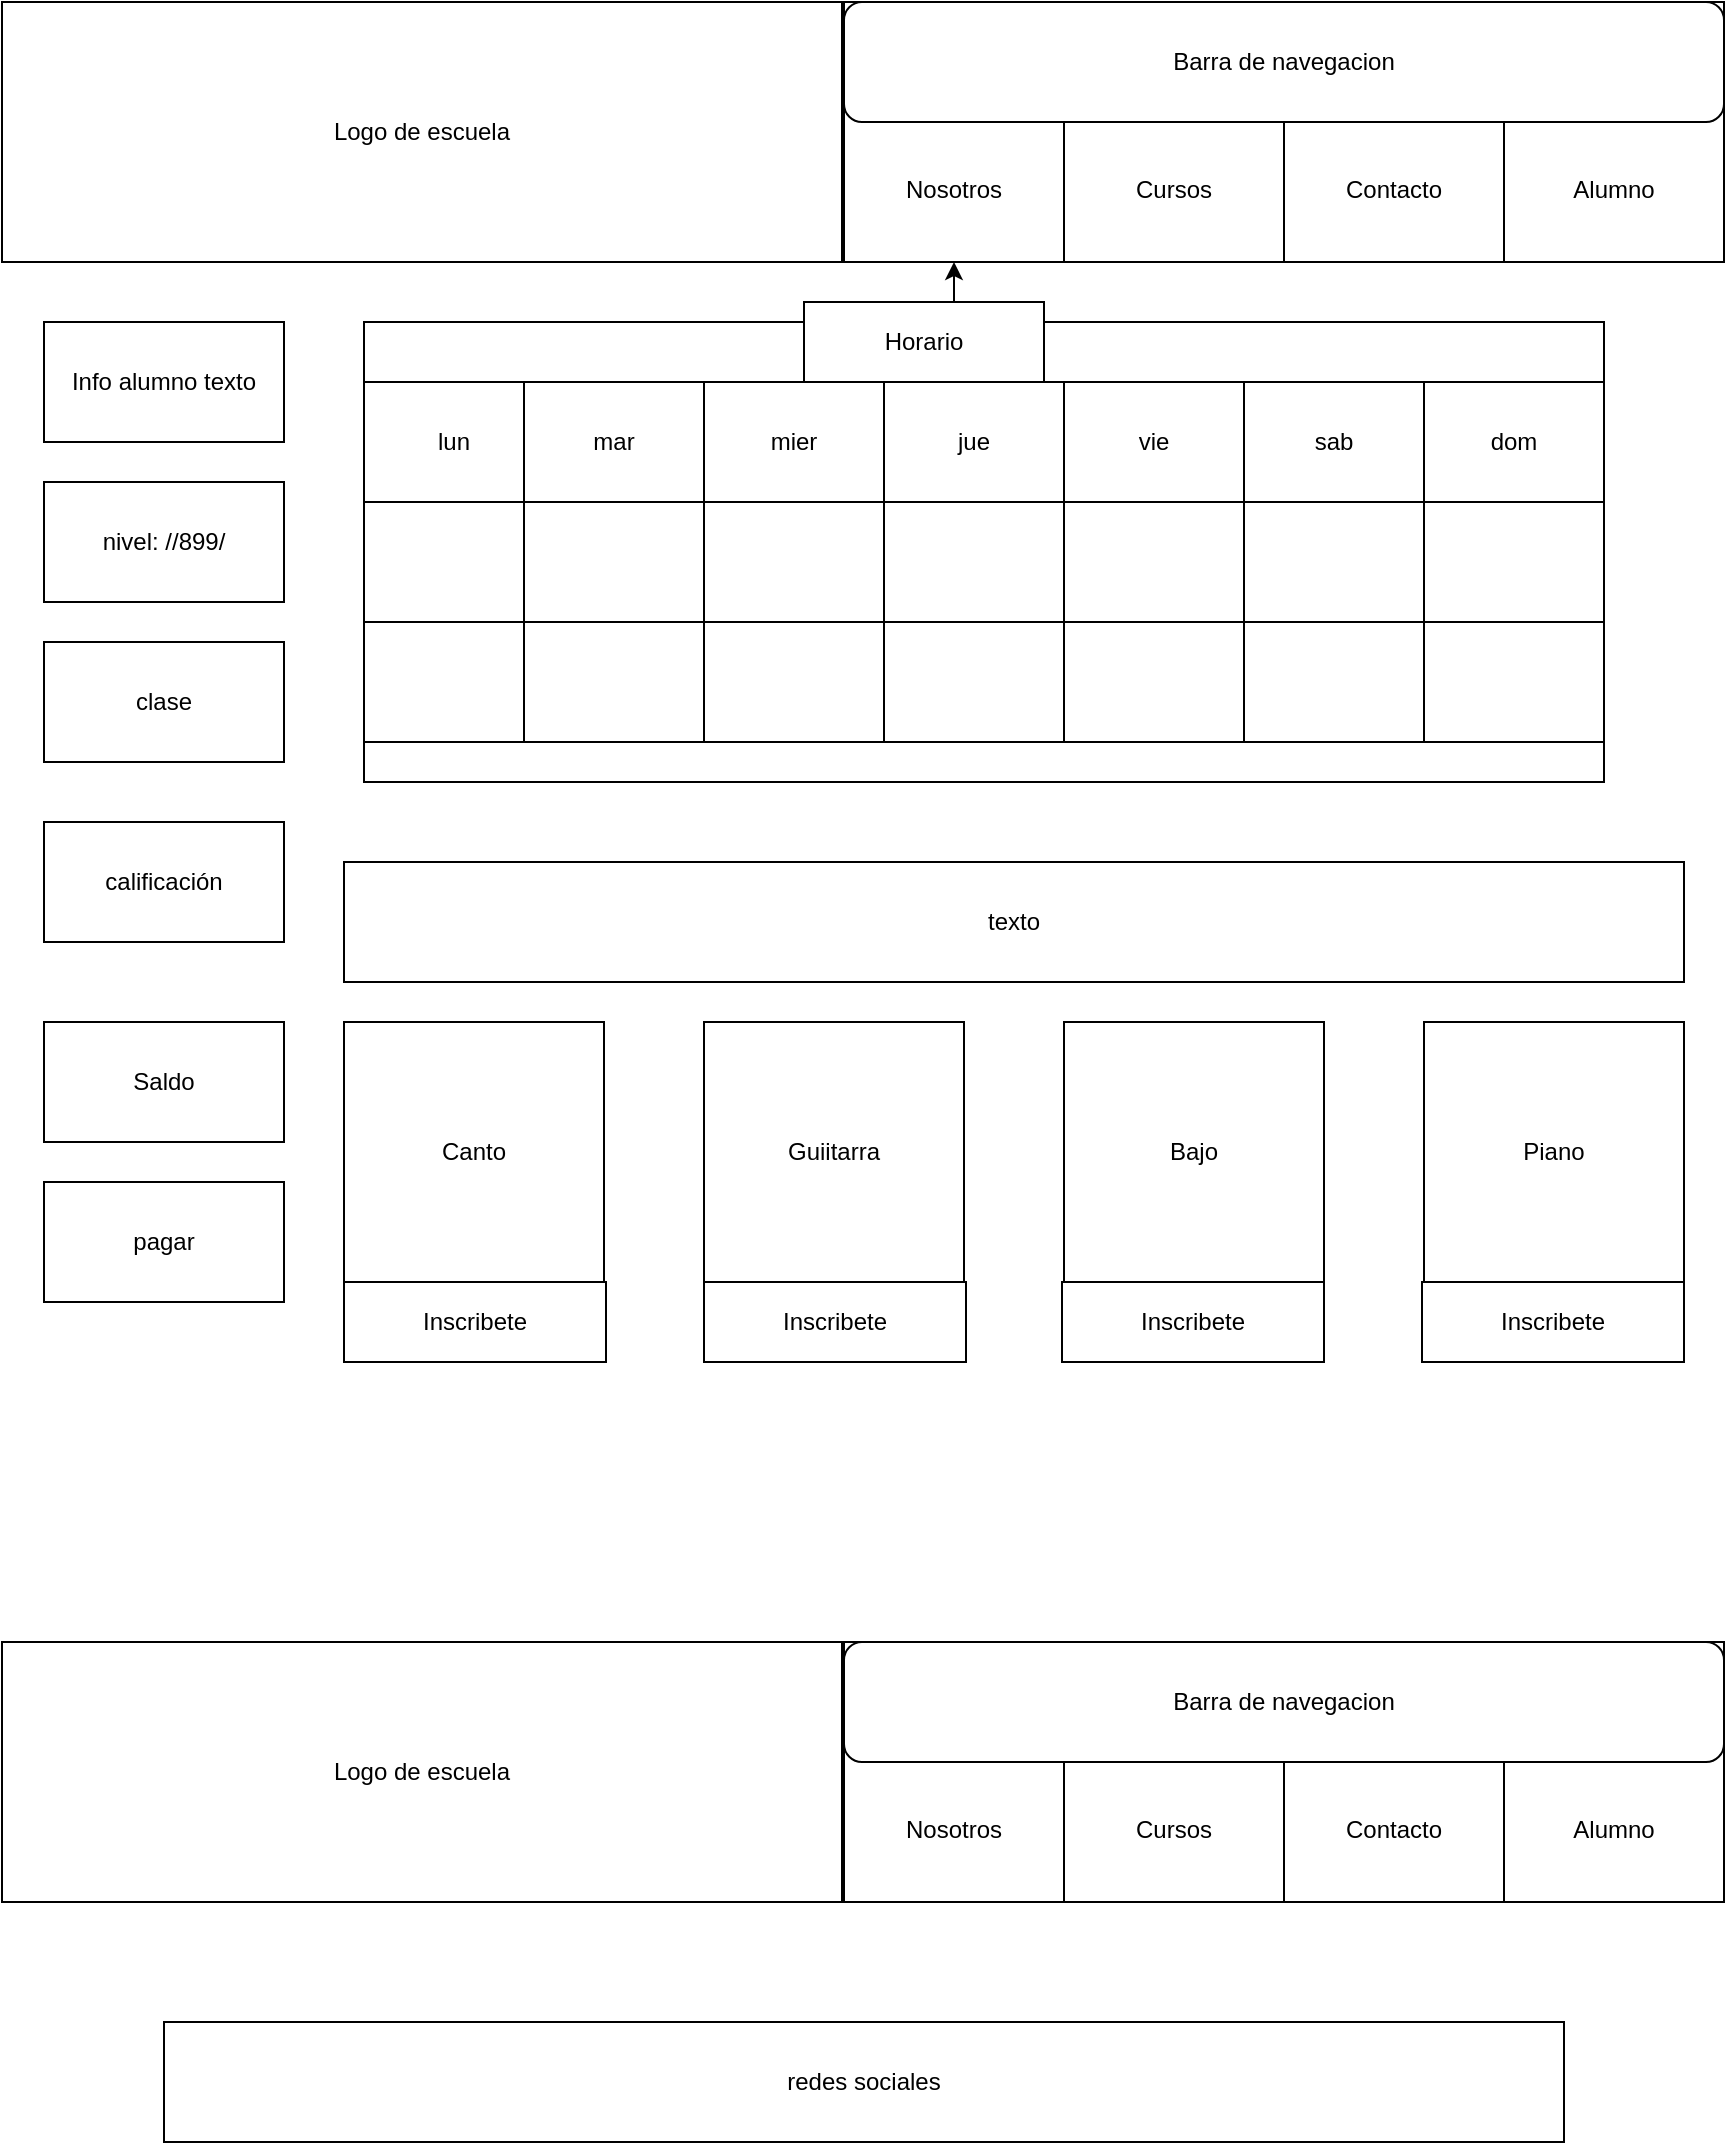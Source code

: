<mxfile version="24.3.1" type="device">
  <diagram name="Página-1" id="DuNaScynwWZVwuspMV-R">
    <mxGraphModel dx="2901" dy="1098" grid="1" gridSize="10" guides="1" tooltips="1" connect="1" arrows="1" fold="1" page="1" pageScale="1" pageWidth="827" pageHeight="1169" math="0" shadow="0">
      <root>
        <mxCell id="0" />
        <mxCell id="1" parent="0" />
        <mxCell id="GoMK4JTimeCGVESYkUcm-2" value="Logo de escuela" style="rounded=0;whiteSpace=wrap;html=1;" vertex="1" parent="1">
          <mxGeometry x="-1" width="420" height="130" as="geometry" />
        </mxCell>
        <mxCell id="GoMK4JTimeCGVESYkUcm-3" value="&lt;div&gt;&lt;br&gt;&lt;/div&gt;&lt;div&gt;&lt;br&gt;&lt;/div&gt;&lt;div&gt;&lt;br&gt;&lt;/div&gt;&lt;div&gt;&lt;br&gt;&lt;/div&gt;Nosotros" style="rounded=0;whiteSpace=wrap;html=1;" vertex="1" parent="1">
          <mxGeometry x="420" width="110" height="130" as="geometry" />
        </mxCell>
        <mxCell id="GoMK4JTimeCGVESYkUcm-4" value="&lt;div&gt;&lt;br&gt;&lt;/div&gt;&lt;div&gt;&lt;br&gt;&lt;/div&gt;&lt;div&gt;&lt;br&gt;&lt;/div&gt;&lt;div&gt;&lt;br&gt;&lt;/div&gt;&lt;div&gt;Cursos&lt;/div&gt;" style="rounded=0;whiteSpace=wrap;html=1;" vertex="1" parent="1">
          <mxGeometry x="530" width="110" height="130" as="geometry" />
        </mxCell>
        <mxCell id="GoMK4JTimeCGVESYkUcm-5" value="&lt;div&gt;&lt;br&gt;&lt;/div&gt;&lt;div&gt;&lt;br&gt;&lt;/div&gt;&lt;div&gt;&lt;br&gt;&lt;/div&gt;&lt;div&gt;&lt;br&gt;&lt;/div&gt;&lt;div&gt;Contacto&lt;/div&gt;" style="rounded=0;whiteSpace=wrap;html=1;" vertex="1" parent="1">
          <mxGeometry x="640" width="110" height="130" as="geometry" />
        </mxCell>
        <mxCell id="GoMK4JTimeCGVESYkUcm-6" value="&lt;div&gt;&lt;br&gt;&lt;/div&gt;&lt;div&gt;&lt;br&gt;&lt;/div&gt;&lt;div&gt;&lt;br&gt;&lt;/div&gt;&lt;div&gt;&lt;br&gt;&lt;/div&gt;&lt;div&gt;Alumno&lt;/div&gt;" style="rounded=0;whiteSpace=wrap;html=1;" vertex="1" parent="1">
          <mxGeometry x="750" width="110" height="130" as="geometry" />
        </mxCell>
        <mxCell id="GoMK4JTimeCGVESYkUcm-7" value="Barra de navegacion" style="rounded=1;whiteSpace=wrap;html=1;" vertex="1" parent="1">
          <mxGeometry x="420" width="440" height="60" as="geometry" />
        </mxCell>
        <mxCell id="GoMK4JTimeCGVESYkUcm-8" value="Logo de escuela" style="rounded=0;whiteSpace=wrap;html=1;" vertex="1" parent="1">
          <mxGeometry x="-1" y="820" width="420" height="130" as="geometry" />
        </mxCell>
        <mxCell id="GoMK4JTimeCGVESYkUcm-9" value="&lt;div&gt;&lt;br&gt;&lt;/div&gt;&lt;div&gt;&lt;br&gt;&lt;/div&gt;&lt;div&gt;&lt;br&gt;&lt;/div&gt;&lt;div&gt;&lt;br&gt;&lt;/div&gt;Nosotros" style="rounded=0;whiteSpace=wrap;html=1;" vertex="1" parent="1">
          <mxGeometry x="420" y="820" width="110" height="130" as="geometry" />
        </mxCell>
        <mxCell id="GoMK4JTimeCGVESYkUcm-10" value="&lt;div&gt;&lt;br&gt;&lt;/div&gt;&lt;div&gt;&lt;br&gt;&lt;/div&gt;&lt;div&gt;&lt;br&gt;&lt;/div&gt;&lt;div&gt;&lt;br&gt;&lt;/div&gt;&lt;div&gt;Cursos&lt;/div&gt;" style="rounded=0;whiteSpace=wrap;html=1;" vertex="1" parent="1">
          <mxGeometry x="530" y="820" width="110" height="130" as="geometry" />
        </mxCell>
        <mxCell id="GoMK4JTimeCGVESYkUcm-11" value="&lt;div&gt;&lt;br&gt;&lt;/div&gt;&lt;div&gt;&lt;br&gt;&lt;/div&gt;&lt;div&gt;&lt;br&gt;&lt;/div&gt;&lt;div&gt;&lt;br&gt;&lt;/div&gt;&lt;div&gt;Contacto&lt;/div&gt;" style="rounded=0;whiteSpace=wrap;html=1;" vertex="1" parent="1">
          <mxGeometry x="640" y="820" width="110" height="130" as="geometry" />
        </mxCell>
        <mxCell id="GoMK4JTimeCGVESYkUcm-12" value="&lt;div&gt;&lt;br&gt;&lt;/div&gt;&lt;div&gt;&lt;br&gt;&lt;/div&gt;&lt;div&gt;&lt;br&gt;&lt;/div&gt;&lt;div&gt;&lt;br&gt;&lt;/div&gt;&lt;div&gt;Alumno&lt;/div&gt;" style="rounded=0;whiteSpace=wrap;html=1;" vertex="1" parent="1">
          <mxGeometry x="750" y="820" width="110" height="130" as="geometry" />
        </mxCell>
        <mxCell id="GoMK4JTimeCGVESYkUcm-13" value="Barra de navegacion" style="rounded=1;whiteSpace=wrap;html=1;" vertex="1" parent="1">
          <mxGeometry x="420" y="820" width="440" height="60" as="geometry" />
        </mxCell>
        <mxCell id="GoMK4JTimeCGVESYkUcm-14" value="redes sociales" style="rounded=0;whiteSpace=wrap;html=1;" vertex="1" parent="1">
          <mxGeometry x="80" y="1010" width="700" height="60" as="geometry" />
        </mxCell>
        <mxCell id="GoMK4JTimeCGVESYkUcm-15" value="Info alumno texto" style="rounded=0;whiteSpace=wrap;html=1;" vertex="1" parent="1">
          <mxGeometry x="20" y="160" width="120" height="60" as="geometry" />
        </mxCell>
        <mxCell id="GoMK4JTimeCGVESYkUcm-16" value="nivel: //899/" style="rounded=0;whiteSpace=wrap;html=1;" vertex="1" parent="1">
          <mxGeometry x="20" y="240" width="120" height="60" as="geometry" />
        </mxCell>
        <mxCell id="GoMK4JTimeCGVESYkUcm-17" value="clase" style="rounded=0;whiteSpace=wrap;html=1;" vertex="1" parent="1">
          <mxGeometry x="20" y="320" width="120" height="60" as="geometry" />
        </mxCell>
        <mxCell id="GoMK4JTimeCGVESYkUcm-18" value="horario" style="rounded=0;whiteSpace=wrap;html=1;" vertex="1" parent="1">
          <mxGeometry x="180" y="160" width="620" height="230" as="geometry" />
        </mxCell>
        <mxCell id="GoMK4JTimeCGVESYkUcm-19" value="" style="rounded=0;whiteSpace=wrap;html=1;" vertex="1" parent="1">
          <mxGeometry x="180" y="260" width="90" height="60" as="geometry" />
        </mxCell>
        <mxCell id="GoMK4JTimeCGVESYkUcm-55" value="" style="rounded=0;whiteSpace=wrap;html=1;" vertex="1" parent="1">
          <mxGeometry x="260" y="260" width="90" height="60" as="geometry" />
        </mxCell>
        <mxCell id="GoMK4JTimeCGVESYkUcm-58" value="" style="rounded=0;whiteSpace=wrap;html=1;" vertex="1" parent="1">
          <mxGeometry x="350" y="260" width="90" height="60" as="geometry" />
        </mxCell>
        <mxCell id="GoMK4JTimeCGVESYkUcm-61" value="" style="rounded=0;whiteSpace=wrap;html=1;" vertex="1" parent="1">
          <mxGeometry x="440" y="260" width="90" height="60" as="geometry" />
        </mxCell>
        <mxCell id="GoMK4JTimeCGVESYkUcm-64" value="" style="rounded=0;whiteSpace=wrap;html=1;" vertex="1" parent="1">
          <mxGeometry x="530" y="260" width="90" height="60" as="geometry" />
        </mxCell>
        <mxCell id="GoMK4JTimeCGVESYkUcm-66" value="" style="rounded=0;whiteSpace=wrap;html=1;" vertex="1" parent="1">
          <mxGeometry x="530" y="310" width="90" height="60" as="geometry" />
        </mxCell>
        <mxCell id="GoMK4JTimeCGVESYkUcm-67" value="" style="rounded=0;whiteSpace=wrap;html=1;" vertex="1" parent="1">
          <mxGeometry x="620" y="260" width="90" height="60" as="geometry" />
        </mxCell>
        <mxCell id="GoMK4JTimeCGVESYkUcm-69" value="" style="rounded=0;whiteSpace=wrap;html=1;" vertex="1" parent="1">
          <mxGeometry x="620" y="310" width="90" height="60" as="geometry" />
        </mxCell>
        <mxCell id="GoMK4JTimeCGVESYkUcm-70" value="" style="rounded=0;whiteSpace=wrap;html=1;" vertex="1" parent="1">
          <mxGeometry x="710" y="260" width="90" height="60" as="geometry" />
        </mxCell>
        <mxCell id="GoMK4JTimeCGVESYkUcm-71" value="" style="rounded=0;whiteSpace=wrap;html=1;" vertex="1" parent="1">
          <mxGeometry x="710" y="310" width="90" height="60" as="geometry" />
        </mxCell>
        <mxCell id="GoMK4JTimeCGVESYkUcm-81" value="lun" style="rounded=0;whiteSpace=wrap;html=1;" vertex="1" parent="1">
          <mxGeometry x="180" y="190" width="90" height="60" as="geometry" />
        </mxCell>
        <mxCell id="GoMK4JTimeCGVESYkUcm-82" value="mar" style="rounded=0;whiteSpace=wrap;html=1;" vertex="1" parent="1">
          <mxGeometry x="260" y="190" width="90" height="60" as="geometry" />
        </mxCell>
        <mxCell id="GoMK4JTimeCGVESYkUcm-83" value="mier" style="rounded=0;whiteSpace=wrap;html=1;" vertex="1" parent="1">
          <mxGeometry x="350" y="190" width="90" height="60" as="geometry" />
        </mxCell>
        <mxCell id="GoMK4JTimeCGVESYkUcm-99" value="" style="edgeStyle=orthogonalEdgeStyle;rounded=0;orthogonalLoop=1;jettySize=auto;html=1;" edge="1" parent="1" source="GoMK4JTimeCGVESYkUcm-84" target="GoMK4JTimeCGVESYkUcm-3">
          <mxGeometry relative="1" as="geometry" />
        </mxCell>
        <mxCell id="GoMK4JTimeCGVESYkUcm-84" value="jue" style="rounded=0;whiteSpace=wrap;html=1;" vertex="1" parent="1">
          <mxGeometry x="440" y="190" width="90" height="60" as="geometry" />
        </mxCell>
        <mxCell id="GoMK4JTimeCGVESYkUcm-85" value="vie" style="rounded=0;whiteSpace=wrap;html=1;" vertex="1" parent="1">
          <mxGeometry x="530" y="190" width="90" height="60" as="geometry" />
        </mxCell>
        <mxCell id="GoMK4JTimeCGVESYkUcm-86" value="sab" style="rounded=0;whiteSpace=wrap;html=1;" vertex="1" parent="1">
          <mxGeometry x="620" y="190" width="90" height="60" as="geometry" />
        </mxCell>
        <mxCell id="GoMK4JTimeCGVESYkUcm-87" value="dom" style="rounded=0;whiteSpace=wrap;html=1;" vertex="1" parent="1">
          <mxGeometry x="710" y="190" width="90" height="60" as="geometry" />
        </mxCell>
        <mxCell id="GoMK4JTimeCGVESYkUcm-88" value="" style="rounded=0;whiteSpace=wrap;html=1;" vertex="1" parent="1">
          <mxGeometry x="710" y="250" width="90" height="60" as="geometry" />
        </mxCell>
        <mxCell id="GoMK4JTimeCGVESYkUcm-89" value="" style="rounded=0;whiteSpace=wrap;html=1;" vertex="1" parent="1">
          <mxGeometry x="620" y="250" width="90" height="60" as="geometry" />
        </mxCell>
        <mxCell id="GoMK4JTimeCGVESYkUcm-90" value="" style="rounded=0;whiteSpace=wrap;html=1;" vertex="1" parent="1">
          <mxGeometry x="530" y="250" width="90" height="60" as="geometry" />
        </mxCell>
        <mxCell id="GoMK4JTimeCGVESYkUcm-91" value="" style="rounded=0;whiteSpace=wrap;html=1;" vertex="1" parent="1">
          <mxGeometry x="440" y="250" width="90" height="60" as="geometry" />
        </mxCell>
        <mxCell id="GoMK4JTimeCGVESYkUcm-92" value="" style="rounded=0;whiteSpace=wrap;html=1;" vertex="1" parent="1">
          <mxGeometry x="350" y="250" width="90" height="60" as="geometry" />
        </mxCell>
        <mxCell id="GoMK4JTimeCGVESYkUcm-93" value="" style="rounded=0;whiteSpace=wrap;html=1;" vertex="1" parent="1">
          <mxGeometry x="260" y="250" width="90" height="60" as="geometry" />
        </mxCell>
        <mxCell id="GoMK4JTimeCGVESYkUcm-94" value="" style="rounded=0;whiteSpace=wrap;html=1;" vertex="1" parent="1">
          <mxGeometry x="180" y="250" width="80" height="60" as="geometry" />
        </mxCell>
        <mxCell id="GoMK4JTimeCGVESYkUcm-95" value="" style="rounded=0;whiteSpace=wrap;html=1;" vertex="1" parent="1">
          <mxGeometry x="180" y="310" width="90" height="60" as="geometry" />
        </mxCell>
        <mxCell id="GoMK4JTimeCGVESYkUcm-96" value="" style="rounded=0;whiteSpace=wrap;html=1;" vertex="1" parent="1">
          <mxGeometry x="260" y="310" width="90" height="60" as="geometry" />
        </mxCell>
        <mxCell id="GoMK4JTimeCGVESYkUcm-97" value="" style="rounded=0;whiteSpace=wrap;html=1;" vertex="1" parent="1">
          <mxGeometry x="350" y="310" width="90" height="60" as="geometry" />
        </mxCell>
        <mxCell id="GoMK4JTimeCGVESYkUcm-98" value="" style="rounded=0;whiteSpace=wrap;html=1;" vertex="1" parent="1">
          <mxGeometry x="440" y="310" width="90" height="60" as="geometry" />
        </mxCell>
        <mxCell id="GoMK4JTimeCGVESYkUcm-100" value="Horario" style="rounded=0;whiteSpace=wrap;html=1;" vertex="1" parent="1">
          <mxGeometry x="400" y="150" width="120" height="40" as="geometry" />
        </mxCell>
        <mxCell id="GoMK4JTimeCGVESYkUcm-101" value="Saldo" style="rounded=0;whiteSpace=wrap;html=1;" vertex="1" parent="1">
          <mxGeometry x="20" y="510" width="120" height="60" as="geometry" />
        </mxCell>
        <mxCell id="GoMK4JTimeCGVESYkUcm-102" value="pagar" style="rounded=0;whiteSpace=wrap;html=1;" vertex="1" parent="1">
          <mxGeometry x="20" y="590" width="120" height="60" as="geometry" />
        </mxCell>
        <mxCell id="GoMK4JTimeCGVESYkUcm-103" value="calificación" style="rounded=0;whiteSpace=wrap;html=1;" vertex="1" parent="1">
          <mxGeometry x="20" y="410" width="120" height="60" as="geometry" />
        </mxCell>
        <mxCell id="GoMK4JTimeCGVESYkUcm-104" value="texto" style="rounded=0;whiteSpace=wrap;html=1;" vertex="1" parent="1">
          <mxGeometry x="170" y="430" width="670" height="60" as="geometry" />
        </mxCell>
        <mxCell id="GoMK4JTimeCGVESYkUcm-105" value="Canto" style="whiteSpace=wrap;html=1;aspect=fixed;" vertex="1" parent="1">
          <mxGeometry x="170" y="510" width="130" height="130" as="geometry" />
        </mxCell>
        <mxCell id="GoMK4JTimeCGVESYkUcm-106" value="Guiitarra" style="whiteSpace=wrap;html=1;aspect=fixed;" vertex="1" parent="1">
          <mxGeometry x="350" y="510" width="130" height="130" as="geometry" />
        </mxCell>
        <mxCell id="GoMK4JTimeCGVESYkUcm-107" value="Bajo" style="whiteSpace=wrap;html=1;aspect=fixed;" vertex="1" parent="1">
          <mxGeometry x="530" y="510" width="130" height="130" as="geometry" />
        </mxCell>
        <mxCell id="GoMK4JTimeCGVESYkUcm-108" value="Piano" style="whiteSpace=wrap;html=1;aspect=fixed;" vertex="1" parent="1">
          <mxGeometry x="710" y="510" width="130" height="130" as="geometry" />
        </mxCell>
        <mxCell id="GoMK4JTimeCGVESYkUcm-109" value="Inscri&lt;span style=&quot;color: rgba(0, 0, 0, 0); font-family: monospace; font-size: 0px; text-align: start; text-wrap: nowrap;&quot;&gt;%3CmxGraphModel%3E%3Croot%3E%3CmxCell%20id%3D%220%22%2F%3E%3CmxCell%20id%3D%221%22%20parent%3D%220%22%2F%3E%3CmxCell%20id%3D%222%22%20value%3D%22Teclado%22%20style%3D%22whiteSpace%3Dwrap%3Bhtml%3D1%3Baspect%3Dfixed%3B%22%20vertex%3D%221%22%20parent%3D%221%22%3E%3CmxGeometry%20x%3D%22119%22%20y%3D%22740%22%20width%3D%22130%22%20height%3D%22130%22%20as%3D%22geometry%22%2F%3E%3C%2FmxCell%3E%3C%2Froot%3E%3C%2FmxGraphModel%3E&lt;/span&gt;bete&lt;span style=&quot;color: rgba(0, 0, 0, 0); font-family: monospace; font-size: 0px; text-align: start; text-wrap: nowrap;&quot;&gt;%3CmxGraphModel%3E%3Croot%3E%3CmxCell%20id%3D%220%22%2F%3E%3CmxCell%20id%3D%221%22%20parent%3D%220%22%2F%3E%3CmxCell%20id%3D%222%22%20value%3D%22Teclado%22%20style%3D%22whiteSpace%3Dwrap%3Bhtml%3D1%3Baspect%3Dfixed%3B%22%20vertex%3D%221%22%20parent%3D%221%22%3E%3CmxGeometry%20x%3D%22119%22%20y%3D%22740%22%20width%3D%22130%22%20height%3D%22130%22%20as%3D%22geometry%22%2F%3E%3C%2FmxCell%3E%3C%2Froot%3E%3C%2FmxGraphModel%3E&lt;/span&gt;" style="rounded=0;whiteSpace=wrap;html=1;" vertex="1" parent="1">
          <mxGeometry x="170" y="640" width="131" height="40" as="geometry" />
        </mxCell>
        <mxCell id="GoMK4JTimeCGVESYkUcm-110" value="Inscri&lt;span style=&quot;color: rgba(0, 0, 0, 0); font-family: monospace; font-size: 0px; text-align: start; text-wrap: nowrap;&quot;&gt;%3CmxGraphModel%3E%3Croot%3E%3CmxCell%20id%3D%220%22%2F%3E%3CmxCell%20id%3D%221%22%20parent%3D%220%22%2F%3E%3CmxCell%20id%3D%222%22%20value%3D%22Teclado%22%20style%3D%22whiteSpace%3Dwrap%3Bhtml%3D1%3Baspect%3Dfixed%3B%22%20vertex%3D%221%22%20parent%3D%221%22%3E%3CmxGeometry%20x%3D%22119%22%20y%3D%22740%22%20width%3D%22130%22%20height%3D%22130%22%20as%3D%22geometry%22%2F%3E%3C%2FmxCell%3E%3C%2Froot%3E%3C%2FmxGraphModel%3E&lt;/span&gt;bete&lt;span style=&quot;color: rgba(0, 0, 0, 0); font-family: monospace; font-size: 0px; text-align: start; text-wrap: nowrap;&quot;&gt;%3CmxGraphModel%3E%3Croot%3E%3CmxCell%20id%3D%220%22%2F%3E%3CmxCell%20id%3D%221%22%20parent%3D%220%22%2F%3E%3CmxCell%20id%3D%222%22%20value%3D%22Teclado%22%20style%3D%22whiteSpace%3Dwrap%3Bhtml%3D1%3Baspect%3Dfixed%3B%22%20vertex%3D%221%22%20parent%3D%221%22%3E%3CmxGeometry%20x%3D%22119%22%20y%3D%22740%22%20width%3D%22130%22%20height%3D%22130%22%20as%3D%22geometry%22%2F%3E%3C%2FmxCell%3E%3C%2Froot%3E%3C%2FmxGraphModel%3E&lt;/span&gt;" style="rounded=0;whiteSpace=wrap;html=1;" vertex="1" parent="1">
          <mxGeometry x="350" y="640" width="131" height="40" as="geometry" />
        </mxCell>
        <mxCell id="GoMK4JTimeCGVESYkUcm-111" value="Inscri&lt;span style=&quot;color: rgba(0, 0, 0, 0); font-family: monospace; font-size: 0px; text-align: start; text-wrap: nowrap;&quot;&gt;%3CmxGraphModel%3E%3Croot%3E%3CmxCell%20id%3D%220%22%2F%3E%3CmxCell%20id%3D%221%22%20parent%3D%220%22%2F%3E%3CmxCell%20id%3D%222%22%20value%3D%22Teclado%22%20style%3D%22whiteSpace%3Dwrap%3Bhtml%3D1%3Baspect%3Dfixed%3B%22%20vertex%3D%221%22%20parent%3D%221%22%3E%3CmxGeometry%20x%3D%22119%22%20y%3D%22740%22%20width%3D%22130%22%20height%3D%22130%22%20as%3D%22geometry%22%2F%3E%3C%2FmxCell%3E%3C%2Froot%3E%3C%2FmxGraphModel%3E&lt;/span&gt;bete&lt;span style=&quot;color: rgba(0, 0, 0, 0); font-family: monospace; font-size: 0px; text-align: start; text-wrap: nowrap;&quot;&gt;%3CmxGraphModel%3E%3Croot%3E%3CmxCell%20id%3D%220%22%2F%3E%3CmxCell%20id%3D%221%22%20parent%3D%220%22%2F%3E%3CmxCell%20id%3D%222%22%20value%3D%22Teclado%22%20style%3D%22whiteSpace%3Dwrap%3Bhtml%3D1%3Baspect%3Dfixed%3B%22%20vertex%3D%221%22%20parent%3D%221%22%3E%3CmxGeometry%20x%3D%22119%22%20y%3D%22740%22%20width%3D%22130%22%20height%3D%22130%22%20as%3D%22geometry%22%2F%3E%3C%2FmxCell%3E%3C%2Froot%3E%3C%2FmxGraphModel%3E&lt;/span&gt;" style="rounded=0;whiteSpace=wrap;html=1;" vertex="1" parent="1">
          <mxGeometry x="529" y="640" width="131" height="40" as="geometry" />
        </mxCell>
        <mxCell id="GoMK4JTimeCGVESYkUcm-112" value="Inscri&lt;span style=&quot;color: rgba(0, 0, 0, 0); font-family: monospace; font-size: 0px; text-align: start; text-wrap: nowrap;&quot;&gt;%3CmxGraphModel%3E%3Croot%3E%3CmxCell%20id%3D%220%22%2F%3E%3CmxCell%20id%3D%221%22%20parent%3D%220%22%2F%3E%3CmxCell%20id%3D%222%22%20value%3D%22Teclado%22%20style%3D%22whiteSpace%3Dwrap%3Bhtml%3D1%3Baspect%3Dfixed%3B%22%20vertex%3D%221%22%20parent%3D%221%22%3E%3CmxGeometry%20x%3D%22119%22%20y%3D%22740%22%20width%3D%22130%22%20height%3D%22130%22%20as%3D%22geometry%22%2F%3E%3C%2FmxCell%3E%3C%2Froot%3E%3C%2FmxGraphModel%3E&lt;/span&gt;bete&lt;span style=&quot;color: rgba(0, 0, 0, 0); font-family: monospace; font-size: 0px; text-align: start; text-wrap: nowrap;&quot;&gt;%3CmxGraphModel%3E%3Croot%3E%3CmxCell%20id%3D%220%22%2F%3E%3CmxCell%20id%3D%221%22%20parent%3D%220%22%2F%3E%3CmxCell%20id%3D%222%22%20value%3D%22Teclado%22%20style%3D%22whiteSpace%3Dwrap%3Bhtml%3D1%3Baspect%3Dfixed%3B%22%20vertex%3D%221%22%20parent%3D%221%22%3E%3CmxGeometry%20x%3D%22119%22%20y%3D%22740%22%20width%3D%22130%22%20height%3D%22130%22%20as%3D%22geometry%22%2F%3E%3C%2FmxCell%3E%3C%2Froot%3E%3C%2FmxGraphModel%3E&lt;/span&gt;" style="rounded=0;whiteSpace=wrap;html=1;" vertex="1" parent="1">
          <mxGeometry x="709" y="640" width="131" height="40" as="geometry" />
        </mxCell>
      </root>
    </mxGraphModel>
  </diagram>
</mxfile>
